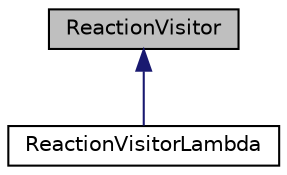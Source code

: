 digraph "ReactionVisitor"
{
 // INTERACTIVE_SVG=YES
  edge [fontname="Helvetica",fontsize="10",labelfontname="Helvetica",labelfontsize="10"];
  node [fontname="Helvetica",fontsize="10",shape=record];
  Node0 [label="ReactionVisitor",height=0.2,width=0.4,color="black", fillcolor="grey75", style="filled", fontcolor="black"];
  Node0 -> Node1 [dir="back",color="midnightblue",fontsize="10",style="solid",fontname="Helvetica"];
  Node1 [label="ReactionVisitorLambda",height=0.2,width=0.4,color="black", fillcolor="white", style="filled",URL="$classReactionVisitorLambda.html",tooltip="Allows using C++11 lambda expressions to set the action to be performed on each Reaction of the node ..."];
}
